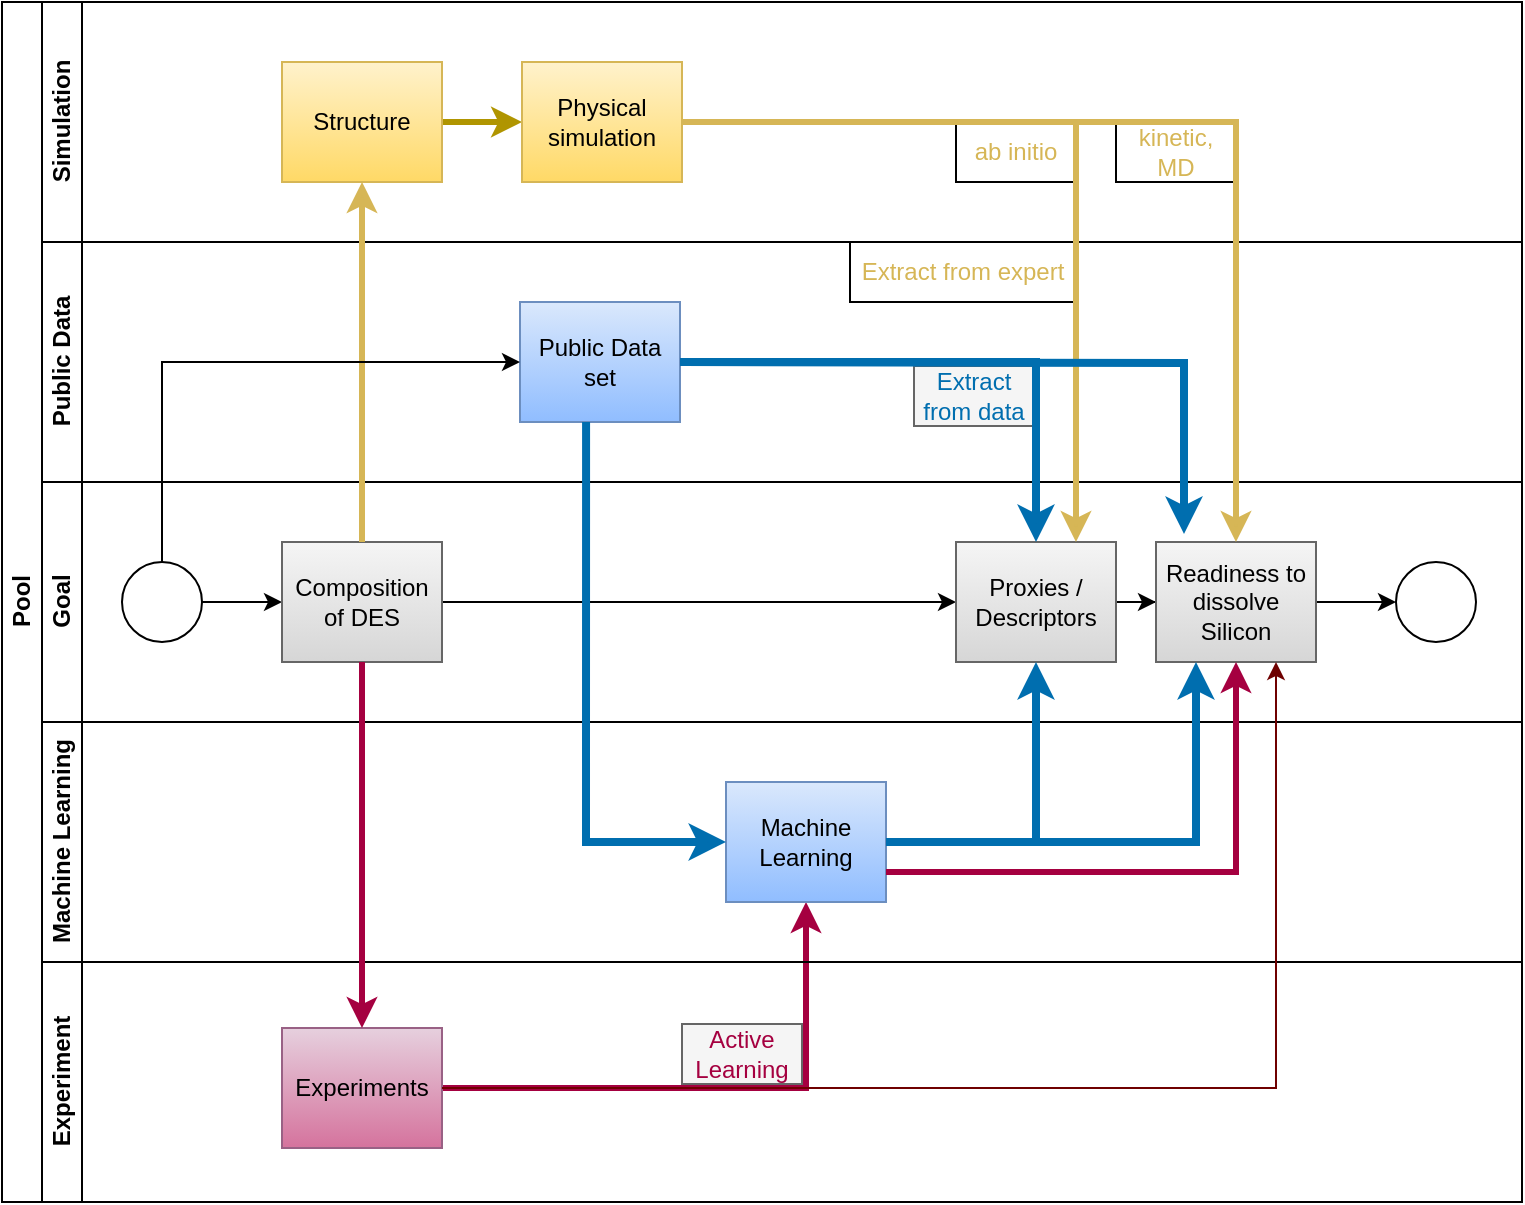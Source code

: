 <mxfile version="24.4.0" type="github">
  <diagram id="prtHgNgQTEPvFCAcTncT" name="Page-1">
    <mxGraphModel dx="1012" dy="757" grid="1" gridSize="10" guides="1" tooltips="1" connect="1" arrows="1" fold="1" page="1" pageScale="1" pageWidth="827" pageHeight="1169" math="0" shadow="0">
      <root>
        <mxCell id="0" />
        <mxCell id="1" parent="0" />
        <mxCell id="dNxyNK7c78bLwvsdeMH5-19" value="Pool" style="swimlane;html=1;childLayout=stackLayout;resizeParent=1;resizeParentMax=0;horizontal=0;startSize=20;horizontalStack=0;" parent="1" vertex="1">
          <mxGeometry x="120" y="120" width="760" height="600" as="geometry" />
        </mxCell>
        <mxCell id="dNxyNK7c78bLwvsdeMH5-20" value="Simulation" style="swimlane;html=1;startSize=20;horizontal=0;" parent="dNxyNK7c78bLwvsdeMH5-19" vertex="1">
          <mxGeometry x="20" width="740" height="120" as="geometry" />
        </mxCell>
        <mxCell id="9aYu-fwq25mRwH-Gn0k5-9" value="" style="edgeStyle=orthogonalEdgeStyle;rounded=0;orthogonalLoop=1;jettySize=auto;html=1;fillColor=#e3c800;strokeColor=#B09500;strokeWidth=3;" edge="1" parent="dNxyNK7c78bLwvsdeMH5-20" source="dNxyNK7c78bLwvsdeMH5-24" target="dNxyNK7c78bLwvsdeMH5-30">
          <mxGeometry relative="1" as="geometry" />
        </mxCell>
        <mxCell id="9aYu-fwq25mRwH-Gn0k5-31" value="kinetic,&lt;div&gt;MD&lt;/div&gt;" style="text;html=1;align=center;verticalAlign=middle;whiteSpace=wrap;rounded=0;strokeColor=default;fontColor=#d6b656;" vertex="1" parent="dNxyNK7c78bLwvsdeMH5-20">
          <mxGeometry x="537" y="60" width="60" height="30" as="geometry" />
        </mxCell>
        <mxCell id="9aYu-fwq25mRwH-Gn0k5-32" value="ab initio" style="text;html=1;align=center;verticalAlign=middle;whiteSpace=wrap;rounded=0;strokeColor=default;fontColor=#d6b656;" vertex="1" parent="dNxyNK7c78bLwvsdeMH5-20">
          <mxGeometry x="457" y="60" width="60" height="30" as="geometry" />
        </mxCell>
        <mxCell id="dNxyNK7c78bLwvsdeMH5-24" value="Structure" style="rounded=0;whiteSpace=wrap;html=1;fontFamily=Helvetica;fontSize=12;align=center;fillColor=#fff2cc;strokeColor=#d6b656;gradientColor=#ffd966;" parent="dNxyNK7c78bLwvsdeMH5-20" vertex="1">
          <mxGeometry x="120" y="30" width="80" height="60" as="geometry" />
        </mxCell>
        <mxCell id="dNxyNK7c78bLwvsdeMH5-30" value="Physical simulation" style="rounded=0;whiteSpace=wrap;html=1;fontFamily=Helvetica;fontSize=12;align=center;fillColor=#fff2cc;strokeColor=#d6b656;gradientColor=#ffd966;" parent="dNxyNK7c78bLwvsdeMH5-20" vertex="1">
          <mxGeometry x="240" y="30" width="80" height="60" as="geometry" />
        </mxCell>
        <mxCell id="9aYu-fwq25mRwH-Gn0k5-18" value="Public Data" style="swimlane;html=1;startSize=20;horizontal=0;" vertex="1" parent="dNxyNK7c78bLwvsdeMH5-19">
          <mxGeometry x="20" y="120" width="740" height="120" as="geometry" />
        </mxCell>
        <mxCell id="9aYu-fwq25mRwH-Gn0k5-28" value="Extract from data" style="text;html=1;align=center;verticalAlign=middle;whiteSpace=wrap;rounded=0;fillColor=#f5f5f5;fontColor=#006eaf;strokeColor=#666666;" vertex="1" parent="9aYu-fwq25mRwH-Gn0k5-18">
          <mxGeometry x="436" y="62" width="60" height="30" as="geometry" />
        </mxCell>
        <mxCell id="9aYu-fwq25mRwH-Gn0k5-30" value="Extract from expert" style="text;html=1;align=center;verticalAlign=middle;whiteSpace=wrap;rounded=0;strokeColor=default;fontColor=#d6b656;" vertex="1" parent="9aYu-fwq25mRwH-Gn0k5-18">
          <mxGeometry x="404" width="113" height="30" as="geometry" />
        </mxCell>
        <mxCell id="9aYu-fwq25mRwH-Gn0k5-20" value="Public Data set" style="rounded=0;whiteSpace=wrap;html=1;fontFamily=Helvetica;fontSize=12;align=center;fillColor=#dae8fc;strokeColor=#6c8ebf;gradientColor=#90BDFF;" vertex="1" parent="9aYu-fwq25mRwH-Gn0k5-18">
          <mxGeometry x="239" y="30" width="80" height="60" as="geometry" />
        </mxCell>
        <mxCell id="9aYu-fwq25mRwH-Gn0k5-1" value="Goal" style="swimlane;html=1;startSize=20;horizontal=0;" vertex="1" parent="dNxyNK7c78bLwvsdeMH5-19">
          <mxGeometry x="20" y="240" width="740" height="120" as="geometry" />
        </mxCell>
        <mxCell id="9aYu-fwq25mRwH-Gn0k5-2" value="" style="edgeStyle=orthogonalEdgeStyle;rounded=0;orthogonalLoop=1;jettySize=auto;html=1;" edge="1" parent="9aYu-fwq25mRwH-Gn0k5-1" source="9aYu-fwq25mRwH-Gn0k5-3" target="9aYu-fwq25mRwH-Gn0k5-4">
          <mxGeometry relative="1" as="geometry" />
        </mxCell>
        <mxCell id="9aYu-fwq25mRwH-Gn0k5-3" value="" style="ellipse;whiteSpace=wrap;html=1;" vertex="1" parent="9aYu-fwq25mRwH-Gn0k5-1">
          <mxGeometry x="40" y="40" width="40" height="40" as="geometry" />
        </mxCell>
        <mxCell id="9aYu-fwq25mRwH-Gn0k5-8" value="" style="edgeStyle=orthogonalEdgeStyle;rounded=0;orthogonalLoop=1;jettySize=auto;html=1;entryX=0;entryY=0.5;entryDx=0;entryDy=0;" edge="1" parent="9aYu-fwq25mRwH-Gn0k5-1" source="9aYu-fwq25mRwH-Gn0k5-4" target="9aYu-fwq25mRwH-Gn0k5-21">
          <mxGeometry relative="1" as="geometry" />
        </mxCell>
        <mxCell id="9aYu-fwq25mRwH-Gn0k5-5" value="" style="edgeStyle=orthogonalEdgeStyle;rounded=0;orthogonalLoop=1;jettySize=auto;html=1;endArrow=classic;endFill=1;" edge="1" parent="9aYu-fwq25mRwH-Gn0k5-1" source="9aYu-fwq25mRwH-Gn0k5-6" target="9aYu-fwq25mRwH-Gn0k5-7">
          <mxGeometry relative="1" as="geometry" />
        </mxCell>
        <mxCell id="9aYu-fwq25mRwH-Gn0k5-7" value="" style="ellipse;whiteSpace=wrap;html=1;" vertex="1" parent="9aYu-fwq25mRwH-Gn0k5-1">
          <mxGeometry x="677" y="40" width="40" height="40" as="geometry" />
        </mxCell>
        <mxCell id="9aYu-fwq25mRwH-Gn0k5-23" value="" style="edgeStyle=orthogonalEdgeStyle;rounded=0;orthogonalLoop=1;jettySize=auto;html=1;" edge="1" parent="9aYu-fwq25mRwH-Gn0k5-1" source="9aYu-fwq25mRwH-Gn0k5-21" target="9aYu-fwq25mRwH-Gn0k5-6">
          <mxGeometry relative="1" as="geometry" />
        </mxCell>
        <mxCell id="9aYu-fwq25mRwH-Gn0k5-4" value="Composition of DES" style="rounded=0;whiteSpace=wrap;html=1;fontFamily=Helvetica;fontSize=12;align=center;fillColor=#f5f5f5;strokeColor=#666666;gradientColor=#D6D6D6;" vertex="1" parent="9aYu-fwq25mRwH-Gn0k5-1">
          <mxGeometry x="120" y="30" width="80" height="60" as="geometry" />
        </mxCell>
        <mxCell id="9aYu-fwq25mRwH-Gn0k5-6" value="Readiness to dissolve Silicon" style="rounded=0;whiteSpace=wrap;html=1;fontFamily=Helvetica;fontSize=12;align=center;fillColor=#f5f5f5;strokeColor=#666666;gradientColor=#D6D6D6;" vertex="1" parent="9aYu-fwq25mRwH-Gn0k5-1">
          <mxGeometry x="557" y="30" width="80" height="60" as="geometry" />
        </mxCell>
        <mxCell id="9aYu-fwq25mRwH-Gn0k5-21" value="Proxies / Descriptors" style="rounded=0;whiteSpace=wrap;html=1;fontFamily=Helvetica;fontSize=12;align=center;fillColor=#f5f5f5;strokeColor=#666666;gradientColor=#D6D6D6;" vertex="1" parent="9aYu-fwq25mRwH-Gn0k5-1">
          <mxGeometry x="457" y="30" width="80" height="60" as="geometry" />
        </mxCell>
        <mxCell id="dNxyNK7c78bLwvsdeMH5-21" value="Machine Learning" style="swimlane;html=1;startSize=20;horizontal=0;" parent="dNxyNK7c78bLwvsdeMH5-19" vertex="1">
          <mxGeometry x="20" y="360" width="740" height="120" as="geometry" />
        </mxCell>
        <mxCell id="9aYu-fwq25mRwH-Gn0k5-40" style="edgeStyle=orthogonalEdgeStyle;rounded=0;orthogonalLoop=1;jettySize=auto;html=1;exitX=1;exitY=0.5;exitDx=0;exitDy=0;entryX=0.5;entryY=1;entryDx=0;entryDy=0;fillColor=#d80073;strokeColor=#A50040;strokeWidth=3;" edge="1" parent="dNxyNK7c78bLwvsdeMH5-21" source="dNxyNK7c78bLwvsdeMH5-26" target="dNxyNK7c78bLwvsdeMH5-34">
          <mxGeometry relative="1" as="geometry" />
        </mxCell>
        <mxCell id="dNxyNK7c78bLwvsdeMH5-26" value="Experiments" style="rounded=0;whiteSpace=wrap;html=1;fontFamily=Helvetica;fontSize=12;align=center;fillColor=#e6d0de;strokeColor=#996185;gradientColor=#d5739d;" parent="dNxyNK7c78bLwvsdeMH5-21" vertex="1">
          <mxGeometry x="120" y="153" width="80" height="60" as="geometry" />
        </mxCell>
        <mxCell id="dNxyNK7c78bLwvsdeMH5-34" value="Machine Learning" style="rounded=0;whiteSpace=wrap;html=1;fontFamily=Helvetica;fontSize=12;align=center;fillColor=#dae8fc;strokeColor=#6c8ebf;gradientColor=#90BDFF;" parent="dNxyNK7c78bLwvsdeMH5-21" vertex="1">
          <mxGeometry x="342" y="30" width="80" height="60" as="geometry" />
        </mxCell>
        <mxCell id="dNxyNK7c78bLwvsdeMH5-22" value="Experiment" style="swimlane;html=1;startSize=20;horizontal=0;" parent="dNxyNK7c78bLwvsdeMH5-19" vertex="1">
          <mxGeometry x="20" y="480" width="740" height="120" as="geometry" />
        </mxCell>
        <mxCell id="9aYu-fwq25mRwH-Gn0k5-33" value="Active Learning" style="text;html=1;align=center;verticalAlign=middle;whiteSpace=wrap;rounded=0;fillColor=#f5f5f5;fontColor=#a50040;strokeColor=#666666;" vertex="1" parent="dNxyNK7c78bLwvsdeMH5-22">
          <mxGeometry x="320" y="31" width="60" height="30" as="geometry" />
        </mxCell>
        <mxCell id="9aYu-fwq25mRwH-Gn0k5-10" value="" style="edgeStyle=orthogonalEdgeStyle;rounded=0;orthogonalLoop=1;jettySize=auto;html=1;fillColor=#fff2cc;strokeColor=#d6b656;strokeWidth=3;gradientColor=#ffd966;" edge="1" parent="dNxyNK7c78bLwvsdeMH5-19" source="dNxyNK7c78bLwvsdeMH5-30" target="9aYu-fwq25mRwH-Gn0k5-6">
          <mxGeometry relative="1" as="geometry" />
        </mxCell>
        <mxCell id="9aYu-fwq25mRwH-Gn0k5-11" value="" style="edgeStyle=orthogonalEdgeStyle;rounded=0;orthogonalLoop=1;jettySize=auto;html=1;fillColor=#fff2cc;strokeColor=#d6b656;strokeWidth=3;gradientColor=#ffd966;" edge="1" parent="dNxyNK7c78bLwvsdeMH5-19" source="9aYu-fwq25mRwH-Gn0k5-4" target="dNxyNK7c78bLwvsdeMH5-24">
          <mxGeometry relative="1" as="geometry" />
        </mxCell>
        <mxCell id="9aYu-fwq25mRwH-Gn0k5-22" value="" style="endArrow=classic;html=1;rounded=0;exitX=0.5;exitY=0;exitDx=0;exitDy=0;entryX=0;entryY=0.5;entryDx=0;entryDy=0;" edge="1" parent="dNxyNK7c78bLwvsdeMH5-19" source="9aYu-fwq25mRwH-Gn0k5-3" target="9aYu-fwq25mRwH-Gn0k5-20">
          <mxGeometry width="50" height="50" relative="1" as="geometry">
            <mxPoint x="270" y="300" as="sourcePoint" />
            <mxPoint x="320" y="250" as="targetPoint" />
            <Array as="points">
              <mxPoint x="80" y="180" />
            </Array>
          </mxGeometry>
        </mxCell>
        <mxCell id="9aYu-fwq25mRwH-Gn0k5-19" value="" style="edgeStyle=orthogonalEdgeStyle;rounded=0;orthogonalLoop=1;jettySize=auto;html=1;fillColor=#1ba1e2;strokeColor=#006EAF;strokeWidth=4;" edge="1" parent="dNxyNK7c78bLwvsdeMH5-19" source="9aYu-fwq25mRwH-Gn0k5-20" target="9aYu-fwq25mRwH-Gn0k5-21">
          <mxGeometry relative="1" as="geometry" />
        </mxCell>
        <mxCell id="9aYu-fwq25mRwH-Gn0k5-25" style="edgeStyle=orthogonalEdgeStyle;rounded=0;orthogonalLoop=1;jettySize=auto;html=1;exitX=1;exitY=0.5;exitDx=0;exitDy=0;entryX=0.75;entryY=0;entryDx=0;entryDy=0;fillColor=#fff2cc;strokeColor=#d6b656;strokeWidth=3;gradientColor=#ffd966;" edge="1" parent="dNxyNK7c78bLwvsdeMH5-19" source="dNxyNK7c78bLwvsdeMH5-30" target="9aYu-fwq25mRwH-Gn0k5-21">
          <mxGeometry relative="1" as="geometry" />
        </mxCell>
        <mxCell id="9aYu-fwq25mRwH-Gn0k5-35" value="" style="endArrow=classic;html=1;rounded=0;exitX=0.413;exitY=1;exitDx=0;exitDy=0;exitPerimeter=0;entryX=0;entryY=0.5;entryDx=0;entryDy=0;fillColor=#1ba1e2;strokeColor=#006EAF;strokeWidth=4;" edge="1" parent="dNxyNK7c78bLwvsdeMH5-19" source="9aYu-fwq25mRwH-Gn0k5-20" target="dNxyNK7c78bLwvsdeMH5-34">
          <mxGeometry width="50" height="50" relative="1" as="geometry">
            <mxPoint x="270" y="300" as="sourcePoint" />
            <mxPoint x="320" y="250" as="targetPoint" />
            <Array as="points">
              <mxPoint x="292" y="420" />
            </Array>
          </mxGeometry>
        </mxCell>
        <mxCell id="dNxyNK7c78bLwvsdeMH5-29" value="" style="edgeStyle=orthogonalEdgeStyle;rounded=0;orthogonalLoop=1;jettySize=auto;html=1;endArrow=classic;endFill=1;entryX=0.75;entryY=1;entryDx=0;entryDy=0;fillColor=#a20025;strokeColor=#6F0000;" parent="dNxyNK7c78bLwvsdeMH5-19" source="dNxyNK7c78bLwvsdeMH5-26" target="9aYu-fwq25mRwH-Gn0k5-6" edge="1">
          <mxGeometry relative="1" as="geometry">
            <mxPoint x="280" y="420" as="targetPoint" />
          </mxGeometry>
        </mxCell>
        <mxCell id="9aYu-fwq25mRwH-Gn0k5-43" style="edgeStyle=orthogonalEdgeStyle;rounded=0;orthogonalLoop=1;jettySize=auto;html=1;exitX=1;exitY=0.5;exitDx=0;exitDy=0;entryX=0.5;entryY=1;entryDx=0;entryDy=0;fillColor=#1ba1e2;strokeColor=#006EAF;strokeWidth=4;" edge="1" parent="dNxyNK7c78bLwvsdeMH5-19" source="dNxyNK7c78bLwvsdeMH5-34" target="9aYu-fwq25mRwH-Gn0k5-21">
          <mxGeometry relative="1" as="geometry" />
        </mxCell>
        <mxCell id="9aYu-fwq25mRwH-Gn0k5-44" style="edgeStyle=orthogonalEdgeStyle;rounded=0;orthogonalLoop=1;jettySize=auto;html=1;exitX=1;exitY=0.75;exitDx=0;exitDy=0;entryX=0.5;entryY=1;entryDx=0;entryDy=0;fillColor=#d80073;strokeColor=#A50040;strokeWidth=3;" edge="1" parent="dNxyNK7c78bLwvsdeMH5-19" source="dNxyNK7c78bLwvsdeMH5-34" target="9aYu-fwq25mRwH-Gn0k5-6">
          <mxGeometry relative="1" as="geometry">
            <mxPoint x="452" y="430" as="sourcePoint" />
            <mxPoint x="527" y="340" as="targetPoint" />
          </mxGeometry>
        </mxCell>
        <mxCell id="9aYu-fwq25mRwH-Gn0k5-46" style="edgeStyle=orthogonalEdgeStyle;rounded=0;orthogonalLoop=1;jettySize=auto;html=1;exitX=1;exitY=0.5;exitDx=0;exitDy=0;entryX=0.25;entryY=1;entryDx=0;entryDy=0;fillColor=#1ba1e2;strokeColor=#006EAF;strokeWidth=4;" edge="1" parent="dNxyNK7c78bLwvsdeMH5-19" source="dNxyNK7c78bLwvsdeMH5-34" target="9aYu-fwq25mRwH-Gn0k5-6">
          <mxGeometry relative="1" as="geometry">
            <mxPoint x="452" y="430" as="sourcePoint" />
            <mxPoint x="527" y="340" as="targetPoint" />
          </mxGeometry>
        </mxCell>
        <mxCell id="9aYu-fwq25mRwH-Gn0k5-48" value="" style="endArrow=classic;html=1;rounded=0;exitX=0.5;exitY=1;exitDx=0;exitDy=0;strokeWidth=3;fillColor=#a20025;strokeColor=#a50040;" edge="1" parent="dNxyNK7c78bLwvsdeMH5-19" source="9aYu-fwq25mRwH-Gn0k5-4" target="dNxyNK7c78bLwvsdeMH5-26">
          <mxGeometry width="50" height="50" relative="1" as="geometry">
            <mxPoint x="430" y="300" as="sourcePoint" />
            <mxPoint x="480" y="250" as="targetPoint" />
          </mxGeometry>
        </mxCell>
        <mxCell id="9aYu-fwq25mRwH-Gn0k5-47" value="" style="edgeStyle=orthogonalEdgeStyle;rounded=0;orthogonalLoop=1;jettySize=auto;html=1;fillColor=#1ba1e2;strokeColor=#006EAF;strokeWidth=4;entryX=0.175;entryY=-0.067;entryDx=0;entryDy=0;entryPerimeter=0;" edge="1" parent="1" target="9aYu-fwq25mRwH-Gn0k5-6">
          <mxGeometry relative="1" as="geometry">
            <mxPoint x="460" y="300" as="sourcePoint" />
            <mxPoint x="647" y="400" as="targetPoint" />
          </mxGeometry>
        </mxCell>
      </root>
    </mxGraphModel>
  </diagram>
</mxfile>
